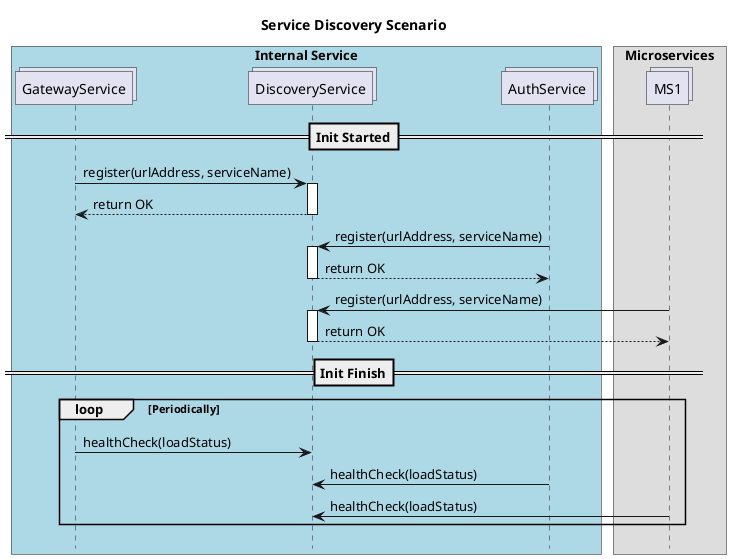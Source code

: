 @startuml StartupScenario
!pragma teoz true

title "Service Discovery Scenario"
hide footbox
box "Internal Service" #LightBlue
collections GatewayService
collections DiscoveryService
collections AuthService
end box

box "Microservices"
collections MS1
end box


==Init Started==
GatewayService -> DiscoveryService ++ : register(urlAddress, serviceName)
return return OK 
 AuthService -> DiscoveryService ++ : register(urlAddress, serviceName)
return return OK
 MS1 -> DiscoveryService ++ : register(urlAddress, serviceName)
return return OK 
==Init Finish==

loop Periodically
GatewayService -> DiscoveryService : healthCheck(loadStatus)
AuthService -> DiscoveryService : healthCheck(loadStatus)
MS1 -> DiscoveryService : healthCheck(loadStatus)
end


@enduml